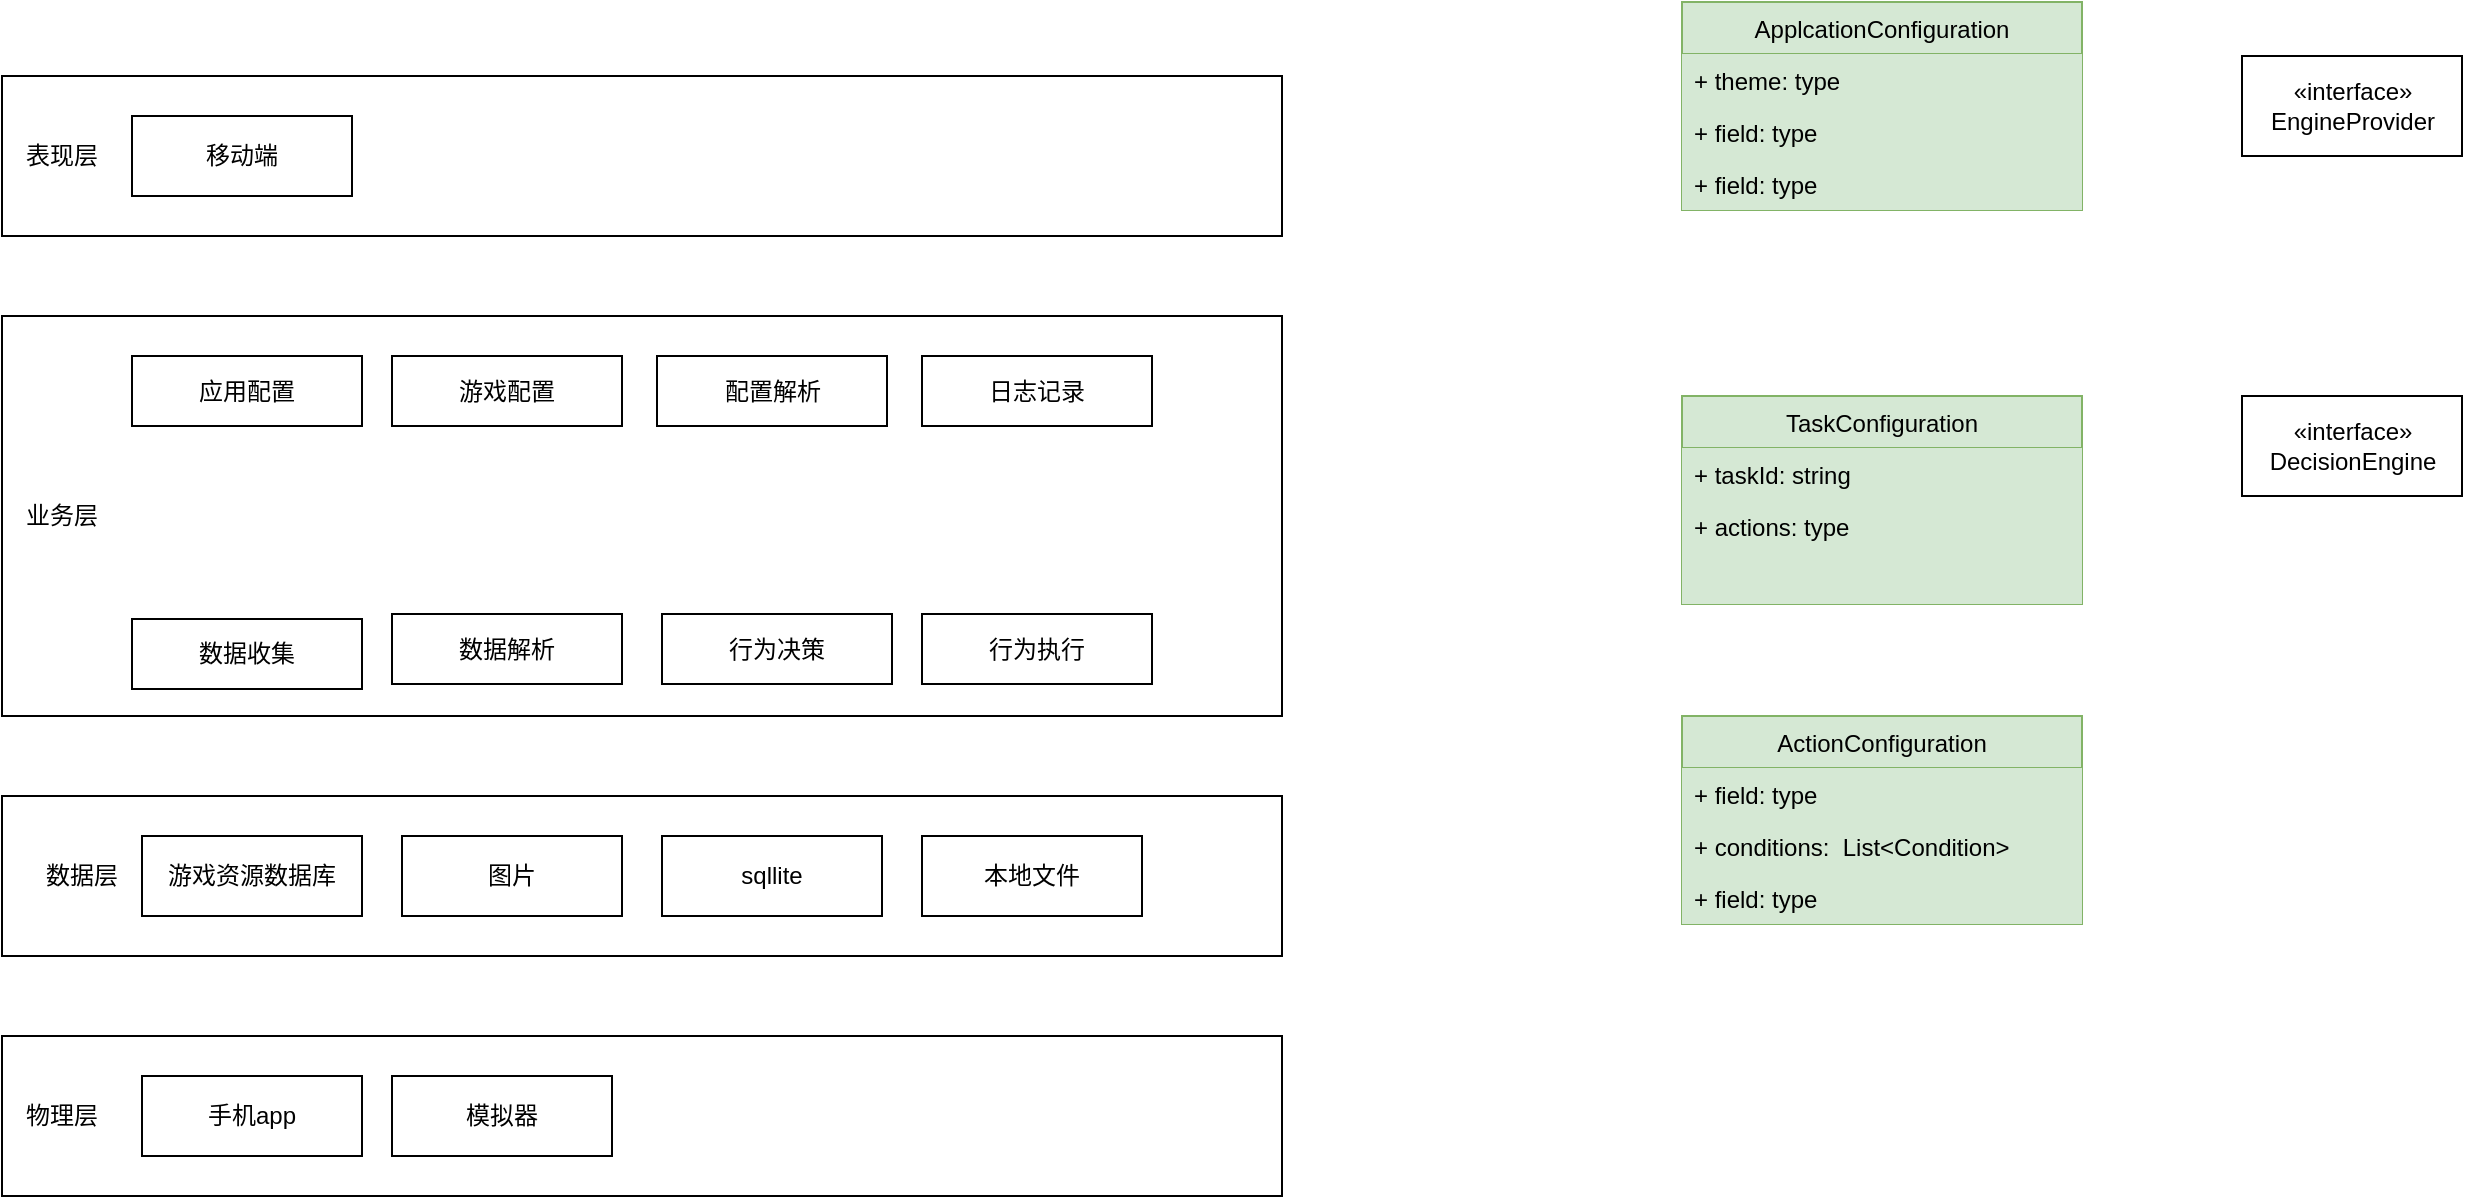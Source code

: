 <mxfile version="20.6.2" type="device"><diagram id="UhUdiGNU39dfro88hn49" name="第 1 页"><mxGraphModel dx="918" dy="710" grid="1" gridSize="10" guides="1" tooltips="1" connect="1" arrows="1" fold="1" page="1" pageScale="1" pageWidth="827" pageHeight="1169" math="0" shadow="0"><root><mxCell id="0"/><mxCell id="1" parent="0"/><mxCell id="qcyPiGgRDc1iizhIpkKj-1" value="" style="rounded=0;whiteSpace=wrap;html=1;" vertex="1" parent="1"><mxGeometry x="80" y="120" width="640" height="80" as="geometry"/></mxCell><mxCell id="qcyPiGgRDc1iizhIpkKj-2" value="表现层" style="text;html=1;strokeColor=none;fillColor=none;align=center;verticalAlign=middle;whiteSpace=wrap;rounded=0;" vertex="1" parent="1"><mxGeometry x="80" y="145" width="60" height="30" as="geometry"/></mxCell><mxCell id="qcyPiGgRDc1iizhIpkKj-3" value="移动端" style="rounded=0;whiteSpace=wrap;html=1;" vertex="1" parent="1"><mxGeometry x="145" y="140" width="110" height="40" as="geometry"/></mxCell><mxCell id="qcyPiGgRDc1iizhIpkKj-4" value="" style="rounded=0;whiteSpace=wrap;html=1;" vertex="1" parent="1"><mxGeometry x="80" y="240" width="640" height="200" as="geometry"/></mxCell><mxCell id="qcyPiGgRDc1iizhIpkKj-5" value="业务层" style="text;html=1;strokeColor=none;fillColor=none;align=center;verticalAlign=middle;whiteSpace=wrap;rounded=0;" vertex="1" parent="1"><mxGeometry x="80" y="325" width="60" height="30" as="geometry"/></mxCell><mxCell id="qcyPiGgRDc1iizhIpkKj-6" value="" style="rounded=0;whiteSpace=wrap;html=1;" vertex="1" parent="1"><mxGeometry x="80" y="480" width="640" height="80" as="geometry"/></mxCell><mxCell id="qcyPiGgRDc1iizhIpkKj-7" value="数据层" style="text;html=1;strokeColor=none;fillColor=none;align=center;verticalAlign=middle;whiteSpace=wrap;rounded=0;" vertex="1" parent="1"><mxGeometry x="90" y="505" width="60" height="30" as="geometry"/></mxCell><mxCell id="qcyPiGgRDc1iizhIpkKj-8" value="" style="rounded=0;whiteSpace=wrap;html=1;" vertex="1" parent="1"><mxGeometry x="80" y="600" width="640" height="80" as="geometry"/></mxCell><mxCell id="qcyPiGgRDc1iizhIpkKj-9" value="物理层" style="text;html=1;strokeColor=none;fillColor=none;align=center;verticalAlign=middle;whiteSpace=wrap;rounded=0;" vertex="1" parent="1"><mxGeometry x="80" y="625" width="60" height="30" as="geometry"/></mxCell><mxCell id="qcyPiGgRDc1iizhIpkKj-13" value="手机app&lt;span style=&quot;color: rgba(0, 0, 0, 0); font-family: monospace; font-size: 0px; text-align: start;&quot;&gt;%3CmxGraphModel%3E%3Croot%3E%3CmxCell%20id%3D%220%22%2F%3E%3CmxCell%20id%3D%221%22%20parent%3D%220%22%2F%3E%3CmxCell%20id%3D%222%22%20value%3D%22%E7%A7%BB%E5%8A%A8%E7%AB%AF%22%20style%3D%22rounded%3D0%3BwhiteSpace%3Dwrap%3Bhtml%3D1%3B%22%20vertex%3D%221%22%20parent%3D%221%22%3E%3CmxGeometry%20x%3D%22170%22%20y%3D%22140%22%20width%3D%22110%22%20height%3D%2240%22%20as%3D%22geometry%22%2F%3E%3C%2FmxCell%3E%3C%2Froot%3E%3C%2FmxGraphModel%3E&lt;/span&gt;" style="rounded=0;whiteSpace=wrap;html=1;" vertex="1" parent="1"><mxGeometry x="150" y="620" width="110" height="40" as="geometry"/></mxCell><mxCell id="qcyPiGgRDc1iizhIpkKj-14" value="模拟器" style="rounded=0;whiteSpace=wrap;html=1;" vertex="1" parent="1"><mxGeometry x="275" y="620" width="110" height="40" as="geometry"/></mxCell><mxCell id="qcyPiGgRDc1iizhIpkKj-15" value="游戏资源数据库" style="rounded=0;whiteSpace=wrap;html=1;" vertex="1" parent="1"><mxGeometry x="150" y="500" width="110" height="40" as="geometry"/></mxCell><mxCell id="qcyPiGgRDc1iizhIpkKj-16" value="图片" style="rounded=0;whiteSpace=wrap;html=1;" vertex="1" parent="1"><mxGeometry x="280" y="500" width="110" height="40" as="geometry"/></mxCell><mxCell id="qcyPiGgRDc1iizhIpkKj-17" value="sqllite" style="rounded=0;whiteSpace=wrap;html=1;" vertex="1" parent="1"><mxGeometry x="410" y="500" width="110" height="40" as="geometry"/></mxCell><mxCell id="qcyPiGgRDc1iizhIpkKj-18" value="应用配置" style="rounded=0;whiteSpace=wrap;html=1;" vertex="1" parent="1"><mxGeometry x="145" y="260" width="115" height="35" as="geometry"/></mxCell><mxCell id="qcyPiGgRDc1iizhIpkKj-19" value="游戏配置" style="rounded=0;whiteSpace=wrap;html=1;" vertex="1" parent="1"><mxGeometry x="275" y="260" width="115" height="35" as="geometry"/></mxCell><mxCell id="qcyPiGgRDc1iizhIpkKj-20" value="数据收集" style="rounded=0;whiteSpace=wrap;html=1;" vertex="1" parent="1"><mxGeometry x="145" y="391.5" width="115" height="35" as="geometry"/></mxCell><mxCell id="qcyPiGgRDc1iizhIpkKj-21" value="数据解析" style="rounded=0;whiteSpace=wrap;html=1;" vertex="1" parent="1"><mxGeometry x="275" y="389" width="115" height="35" as="geometry"/></mxCell><mxCell id="qcyPiGgRDc1iizhIpkKj-22" value="配置解析" style="rounded=0;whiteSpace=wrap;html=1;" vertex="1" parent="1"><mxGeometry x="407.5" y="260" width="115" height="35" as="geometry"/></mxCell><mxCell id="qcyPiGgRDc1iizhIpkKj-23" value="行为决策" style="rounded=0;whiteSpace=wrap;html=1;" vertex="1" parent="1"><mxGeometry x="410" y="389" width="115" height="35" as="geometry"/></mxCell><mxCell id="qcyPiGgRDc1iizhIpkKj-24" value="行为执行" style="rounded=0;whiteSpace=wrap;html=1;" vertex="1" parent="1"><mxGeometry x="540" y="389" width="115" height="35" as="geometry"/></mxCell><mxCell id="qcyPiGgRDc1iizhIpkKj-25" value="本地文件" style="rounded=0;whiteSpace=wrap;html=1;" vertex="1" parent="1"><mxGeometry x="540" y="500" width="110" height="40" as="geometry"/></mxCell><mxCell id="qcyPiGgRDc1iizhIpkKj-26" value="日志记录" style="rounded=0;whiteSpace=wrap;html=1;" vertex="1" parent="1"><mxGeometry x="540" y="260" width="115" height="35" as="geometry"/></mxCell><mxCell id="qcyPiGgRDc1iizhIpkKj-27" value="«interface»&lt;br&gt;EngineProvider" style="html=1;" vertex="1" parent="1"><mxGeometry x="1200" y="110" width="110" height="50" as="geometry"/></mxCell><mxCell id="qcyPiGgRDc1iizhIpkKj-29" value="«interface»&lt;br&gt;&lt;span style=&quot;&quot;&gt;DecisionEngine&lt;/span&gt;" style="html=1;" vertex="1" parent="1"><mxGeometry x="1200" y="280" width="110" height="50" as="geometry"/></mxCell><mxCell id="qcyPiGgRDc1iizhIpkKj-30" value="TaskConfiguration" style="swimlane;fontStyle=0;childLayout=stackLayout;horizontal=1;startSize=26;fillColor=#d5e8d4;horizontalStack=0;resizeParent=1;resizeParentMax=0;resizeLast=0;collapsible=1;marginBottom=0;strokeColor=#82b366;" vertex="1" parent="1"><mxGeometry x="920" y="280" width="200" height="104" as="geometry"><mxRectangle x="890" y="191" width="140" height="30" as="alternateBounds"/></mxGeometry></mxCell><mxCell id="qcyPiGgRDc1iizhIpkKj-31" value="+ taskId: string" style="text;strokeColor=none;fillColor=#d5e8d4;align=left;verticalAlign=top;spacingLeft=4;spacingRight=4;overflow=hidden;rotatable=0;points=[[0,0.5],[1,0.5]];portConstraint=eastwest;" vertex="1" parent="qcyPiGgRDc1iizhIpkKj-30"><mxGeometry y="26" width="200" height="26" as="geometry"/></mxCell><mxCell id="qcyPiGgRDc1iizhIpkKj-32" value="+ actions: type" style="text;strokeColor=none;fillColor=#d5e8d4;align=left;verticalAlign=top;spacingLeft=4;spacingRight=4;overflow=hidden;rotatable=0;points=[[0,0.5],[1,0.5]];portConstraint=eastwest;" vertex="1" parent="qcyPiGgRDc1iizhIpkKj-30"><mxGeometry y="52" width="200" height="26" as="geometry"/></mxCell><mxCell id="qcyPiGgRDc1iizhIpkKj-33" value="" style="text;strokeColor=none;fillColor=#d5e8d4;align=left;verticalAlign=top;spacingLeft=4;spacingRight=4;overflow=hidden;rotatable=0;points=[[0,0.5],[1,0.5]];portConstraint=eastwest;" vertex="1" parent="qcyPiGgRDc1iizhIpkKj-30"><mxGeometry y="78" width="200" height="26" as="geometry"/></mxCell><mxCell id="qcyPiGgRDc1iizhIpkKj-38" value="ActionConfiguration" style="swimlane;fontStyle=0;childLayout=stackLayout;horizontal=1;startSize=26;fillColor=#d5e8d4;horizontalStack=0;resizeParent=1;resizeParentMax=0;resizeLast=0;collapsible=1;marginBottom=0;strokeColor=#82b366;" vertex="1" parent="1"><mxGeometry x="920" y="440" width="200" height="104" as="geometry"><mxRectangle x="890" y="191" width="140" height="30" as="alternateBounds"/></mxGeometry></mxCell><mxCell id="qcyPiGgRDc1iizhIpkKj-39" value="+ field: type" style="text;strokeColor=none;fillColor=#d5e8d4;align=left;verticalAlign=top;spacingLeft=4;spacingRight=4;overflow=hidden;rotatable=0;points=[[0,0.5],[1,0.5]];portConstraint=eastwest;" vertex="1" parent="qcyPiGgRDc1iizhIpkKj-38"><mxGeometry y="26" width="200" height="26" as="geometry"/></mxCell><mxCell id="qcyPiGgRDc1iizhIpkKj-40" value="+ conditions:  List&lt;Condition&gt;" style="text;strokeColor=none;fillColor=#d5e8d4;align=left;verticalAlign=top;spacingLeft=4;spacingRight=4;overflow=hidden;rotatable=0;points=[[0,0.5],[1,0.5]];portConstraint=eastwest;" vertex="1" parent="qcyPiGgRDc1iizhIpkKj-38"><mxGeometry y="52" width="200" height="26" as="geometry"/></mxCell><mxCell id="qcyPiGgRDc1iizhIpkKj-41" value="+ field: type" style="text;strokeColor=none;fillColor=#d5e8d4;align=left;verticalAlign=top;spacingLeft=4;spacingRight=4;overflow=hidden;rotatable=0;points=[[0,0.5],[1,0.5]];portConstraint=eastwest;" vertex="1" parent="qcyPiGgRDc1iizhIpkKj-38"><mxGeometry y="78" width="200" height="26" as="geometry"/></mxCell><mxCell id="qcyPiGgRDc1iizhIpkKj-42" value="ApplcationConfiguration" style="swimlane;fontStyle=0;childLayout=stackLayout;horizontal=1;startSize=26;fillColor=#d5e8d4;horizontalStack=0;resizeParent=1;resizeParentMax=0;resizeLast=0;collapsible=1;marginBottom=0;strokeColor=#82b366;" vertex="1" parent="1"><mxGeometry x="920" y="83" width="200" height="104" as="geometry"><mxRectangle x="890" y="191" width="140" height="30" as="alternateBounds"/></mxGeometry></mxCell><mxCell id="qcyPiGgRDc1iizhIpkKj-43" value="+ theme: type" style="text;strokeColor=none;fillColor=#d5e8d4;align=left;verticalAlign=top;spacingLeft=4;spacingRight=4;overflow=hidden;rotatable=0;points=[[0,0.5],[1,0.5]];portConstraint=eastwest;" vertex="1" parent="qcyPiGgRDc1iizhIpkKj-42"><mxGeometry y="26" width="200" height="26" as="geometry"/></mxCell><mxCell id="qcyPiGgRDc1iizhIpkKj-44" value="+ field: type" style="text;strokeColor=none;fillColor=#d5e8d4;align=left;verticalAlign=top;spacingLeft=4;spacingRight=4;overflow=hidden;rotatable=0;points=[[0,0.5],[1,0.5]];portConstraint=eastwest;" vertex="1" parent="qcyPiGgRDc1iizhIpkKj-42"><mxGeometry y="52" width="200" height="26" as="geometry"/></mxCell><mxCell id="qcyPiGgRDc1iizhIpkKj-45" value="+ field: type" style="text;strokeColor=none;fillColor=#d5e8d4;align=left;verticalAlign=top;spacingLeft=4;spacingRight=4;overflow=hidden;rotatable=0;points=[[0,0.5],[1,0.5]];portConstraint=eastwest;" vertex="1" parent="qcyPiGgRDc1iizhIpkKj-42"><mxGeometry y="78" width="200" height="26" as="geometry"/></mxCell></root></mxGraphModel></diagram></mxfile>